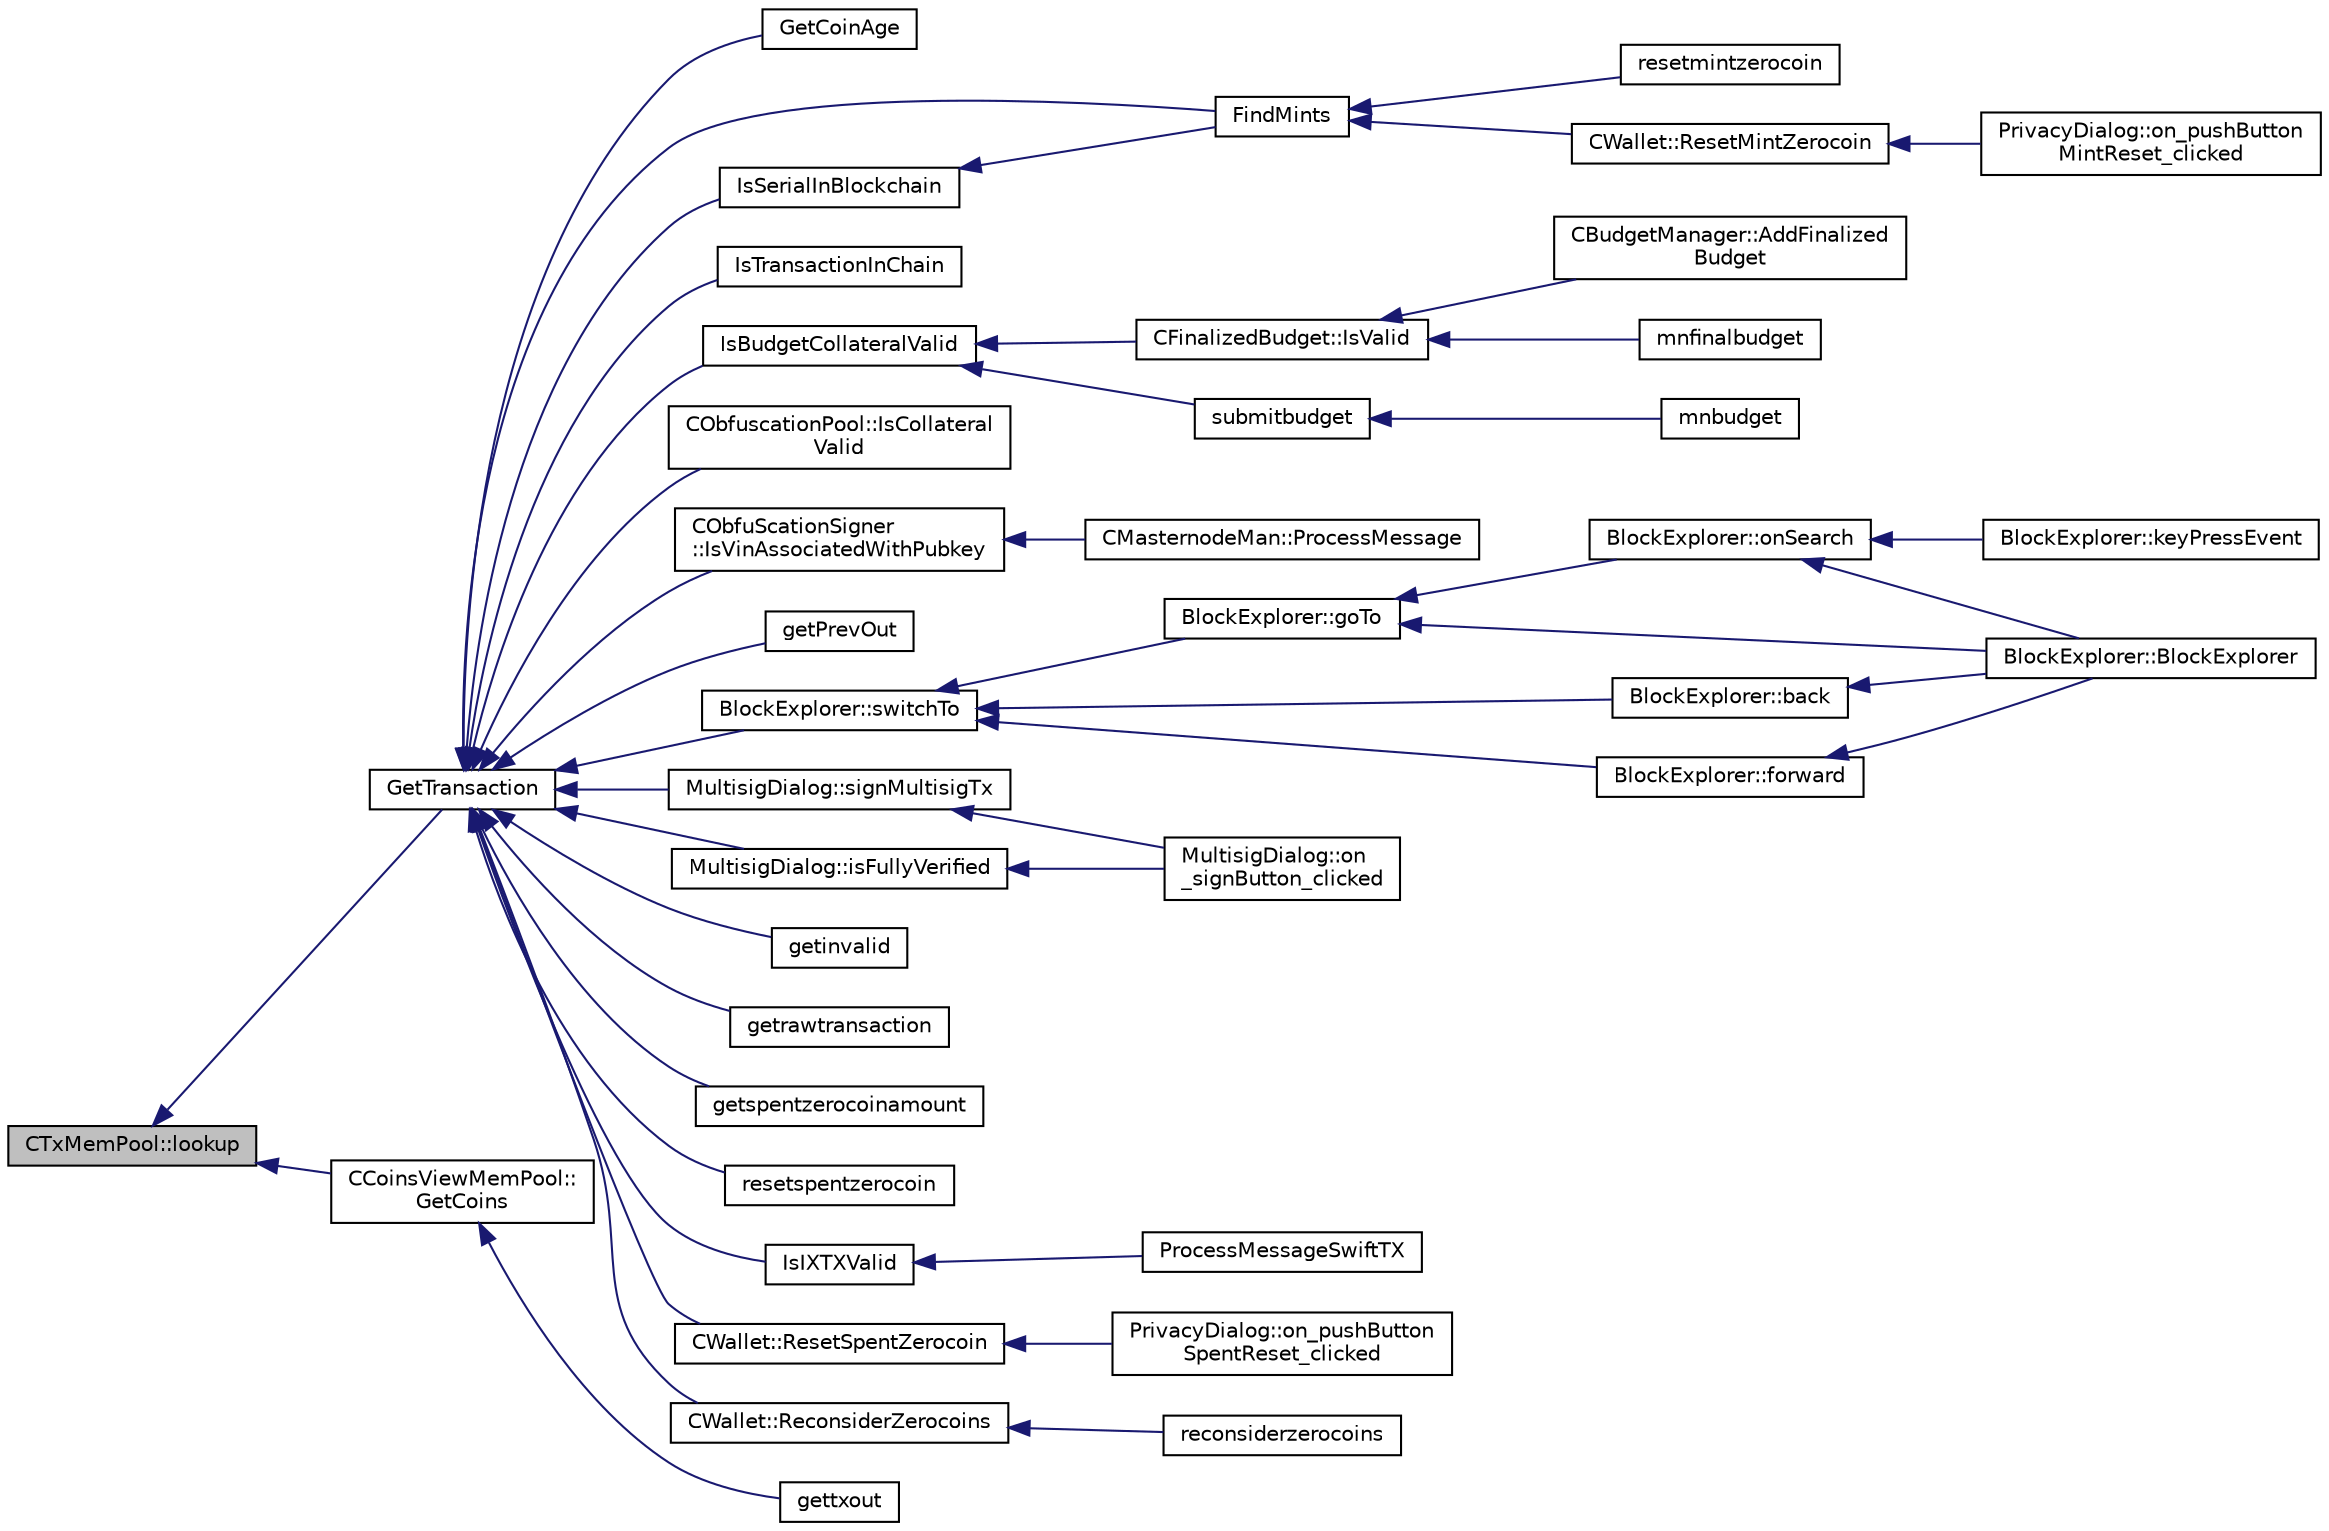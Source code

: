 digraph "CTxMemPool::lookup"
{
  edge [fontname="Helvetica",fontsize="10",labelfontname="Helvetica",labelfontsize="10"];
  node [fontname="Helvetica",fontsize="10",shape=record];
  rankdir="LR";
  Node217 [label="CTxMemPool::lookup",height=0.2,width=0.4,color="black", fillcolor="grey75", style="filled", fontcolor="black"];
  Node217 -> Node218 [dir="back",color="midnightblue",fontsize="10",style="solid",fontname="Helvetica"];
  Node218 [label="GetTransaction",height=0.2,width=0.4,color="black", fillcolor="white", style="filled",URL="$transaction_8cpp.html#a044ae412844f02db690466dd24d9bb71",tooltip="Return transaction in tx, and if it was found inside a block, its hash is placed in hashBlock..."];
  Node218 -> Node219 [dir="back",color="midnightblue",fontsize="10",style="solid",fontname="Helvetica"];
  Node219 [label="GetCoinAge",height=0.2,width=0.4,color="black", fillcolor="white", style="filled",URL="$main_8h.html#a21bc4b48fd02104afe1a40b20c1cb6a3"];
  Node218 -> Node220 [dir="back",color="midnightblue",fontsize="10",style="solid",fontname="Helvetica"];
  Node220 [label="FindMints",height=0.2,width=0.4,color="black", fillcolor="white", style="filled",URL="$main_8h.html#a5bdf923beb5f3417fd033c28216b6acb"];
  Node220 -> Node221 [dir="back",color="midnightblue",fontsize="10",style="solid",fontname="Helvetica"];
  Node221 [label="resetmintzerocoin",height=0.2,width=0.4,color="black", fillcolor="white", style="filled",URL="$rpcwallet_8cpp.html#a9336d9bdaa3e1ebb98fb2cc6fdef1d9b"];
  Node220 -> Node222 [dir="back",color="midnightblue",fontsize="10",style="solid",fontname="Helvetica"];
  Node222 [label="CWallet::ResetMintZerocoin",height=0.2,width=0.4,color="black", fillcolor="white", style="filled",URL="$class_c_wallet.html#a48b81fb27683fe4693a7385909dcd391"];
  Node222 -> Node223 [dir="back",color="midnightblue",fontsize="10",style="solid",fontname="Helvetica"];
  Node223 [label="PrivacyDialog::on_pushButton\lMintReset_clicked",height=0.2,width=0.4,color="black", fillcolor="white", style="filled",URL="$class_privacy_dialog.html#a1a50924516087ce5810b2b2831567a31"];
  Node218 -> Node224 [dir="back",color="midnightblue",fontsize="10",style="solid",fontname="Helvetica"];
  Node224 [label="IsSerialInBlockchain",height=0.2,width=0.4,color="black", fillcolor="white", style="filled",URL="$main_8h.html#a1a986f7c3a557068daa8fa72f7daf3e6"];
  Node224 -> Node220 [dir="back",color="midnightblue",fontsize="10",style="solid",fontname="Helvetica"];
  Node218 -> Node225 [dir="back",color="midnightblue",fontsize="10",style="solid",fontname="Helvetica"];
  Node225 [label="IsTransactionInChain",height=0.2,width=0.4,color="black", fillcolor="white", style="filled",URL="$main_8h.html#acf680d8592846483eb46cb87478cee95"];
  Node218 -> Node226 [dir="back",color="midnightblue",fontsize="10",style="solid",fontname="Helvetica"];
  Node226 [label="IsBudgetCollateralValid",height=0.2,width=0.4,color="black", fillcolor="white", style="filled",URL="$masternode-budget_8h.html#af987fefd1417be5dcd356634986dbf83"];
  Node226 -> Node227 [dir="back",color="midnightblue",fontsize="10",style="solid",fontname="Helvetica"];
  Node227 [label="CFinalizedBudget::IsValid",height=0.2,width=0.4,color="black", fillcolor="white", style="filled",URL="$class_c_finalized_budget.html#ae91a3b63f88979a2cf5252b91b9f339d"];
  Node227 -> Node228 [dir="back",color="midnightblue",fontsize="10",style="solid",fontname="Helvetica"];
  Node228 [label="CBudgetManager::AddFinalized\lBudget",height=0.2,width=0.4,color="black", fillcolor="white", style="filled",URL="$class_c_budget_manager.html#a3639ad9a2b26e5d7611f55bbb79723d7"];
  Node227 -> Node229 [dir="back",color="midnightblue",fontsize="10",style="solid",fontname="Helvetica"];
  Node229 [label="mnfinalbudget",height=0.2,width=0.4,color="black", fillcolor="white", style="filled",URL="$rpcmasternode-budget_8cpp.html#a9377cde49f5b62904aafb46d7d3c5e7c"];
  Node226 -> Node230 [dir="back",color="midnightblue",fontsize="10",style="solid",fontname="Helvetica"];
  Node230 [label="submitbudget",height=0.2,width=0.4,color="black", fillcolor="white", style="filled",URL="$rpcmasternode-budget_8cpp.html#a7567b2accf3b6fd9ae5a98b9e6506e9e"];
  Node230 -> Node231 [dir="back",color="midnightblue",fontsize="10",style="solid",fontname="Helvetica"];
  Node231 [label="mnbudget",height=0.2,width=0.4,color="black", fillcolor="white", style="filled",URL="$rpcmasternode-budget_8cpp.html#aeabbf924be4d2ce4bedb28a394e1fc6b"];
  Node218 -> Node232 [dir="back",color="midnightblue",fontsize="10",style="solid",fontname="Helvetica"];
  Node232 [label="CObfuscationPool::IsCollateral\lValid",height=0.2,width=0.4,color="black", fillcolor="white", style="filled",URL="$class_c_obfuscation_pool.html#a821ebbd4ae62c5ad7e80e24a3038bdec",tooltip="If the collateral is valid given by a client. "];
  Node218 -> Node233 [dir="back",color="midnightblue",fontsize="10",style="solid",fontname="Helvetica"];
  Node233 [label="CObfuScationSigner\l::IsVinAssociatedWithPubkey",height=0.2,width=0.4,color="black", fillcolor="white", style="filled",URL="$class_c_obfu_scation_signer.html#ae52356535949db63ac24a3815c0ca117",tooltip="Is the inputs associated with this public key? (and there is 10000 DIV - checking if valid masternode..."];
  Node233 -> Node234 [dir="back",color="midnightblue",fontsize="10",style="solid",fontname="Helvetica"];
  Node234 [label="CMasternodeMan::ProcessMessage",height=0.2,width=0.4,color="black", fillcolor="white", style="filled",URL="$class_c_masternode_man.html#ae3e5d263cebdcd932eca49caeadce9aa"];
  Node218 -> Node235 [dir="back",color="midnightblue",fontsize="10",style="solid",fontname="Helvetica"];
  Node235 [label="getPrevOut",height=0.2,width=0.4,color="black", fillcolor="white", style="filled",URL="$blockexplorer_8h.html#ade846262ab59cf467f3bff6c3a31a52c"];
  Node218 -> Node236 [dir="back",color="midnightblue",fontsize="10",style="solid",fontname="Helvetica"];
  Node236 [label="BlockExplorer::switchTo",height=0.2,width=0.4,color="black", fillcolor="white", style="filled",URL="$class_block_explorer.html#a24d6353efb00436dd029e234e3a86121"];
  Node236 -> Node237 [dir="back",color="midnightblue",fontsize="10",style="solid",fontname="Helvetica"];
  Node237 [label="BlockExplorer::goTo",height=0.2,width=0.4,color="black", fillcolor="white", style="filled",URL="$class_block_explorer.html#a32a642323bf89030d4f3519d79893ccd"];
  Node237 -> Node238 [dir="back",color="midnightblue",fontsize="10",style="solid",fontname="Helvetica"];
  Node238 [label="BlockExplorer::BlockExplorer",height=0.2,width=0.4,color="black", fillcolor="white", style="filled",URL="$class_block_explorer.html#aa1824a81f9b6d20dce7be419170ea02b"];
  Node237 -> Node239 [dir="back",color="midnightblue",fontsize="10",style="solid",fontname="Helvetica"];
  Node239 [label="BlockExplorer::onSearch",height=0.2,width=0.4,color="black", fillcolor="white", style="filled",URL="$class_block_explorer.html#a5d9b6b07b7a7cb14c9731950d76074a4"];
  Node239 -> Node238 [dir="back",color="midnightblue",fontsize="10",style="solid",fontname="Helvetica"];
  Node239 -> Node240 [dir="back",color="midnightblue",fontsize="10",style="solid",fontname="Helvetica"];
  Node240 [label="BlockExplorer::keyPressEvent",height=0.2,width=0.4,color="black", fillcolor="white", style="filled",URL="$class_block_explorer.html#ae64a065d31adf1c1411dc1810cdd576c"];
  Node236 -> Node241 [dir="back",color="midnightblue",fontsize="10",style="solid",fontname="Helvetica"];
  Node241 [label="BlockExplorer::back",height=0.2,width=0.4,color="black", fillcolor="white", style="filled",URL="$class_block_explorer.html#aed5a84d4c9691f29721829eca6023169"];
  Node241 -> Node238 [dir="back",color="midnightblue",fontsize="10",style="solid",fontname="Helvetica"];
  Node236 -> Node242 [dir="back",color="midnightblue",fontsize="10",style="solid",fontname="Helvetica"];
  Node242 [label="BlockExplorer::forward",height=0.2,width=0.4,color="black", fillcolor="white", style="filled",URL="$class_block_explorer.html#a062131c18869d12dc393775f3695e89f"];
  Node242 -> Node238 [dir="back",color="midnightblue",fontsize="10",style="solid",fontname="Helvetica"];
  Node218 -> Node243 [dir="back",color="midnightblue",fontsize="10",style="solid",fontname="Helvetica"];
  Node243 [label="MultisigDialog::signMultisigTx",height=0.2,width=0.4,color="black", fillcolor="white", style="filled",URL="$class_multisig_dialog.html#accd639f522281361bdf409e88909eb98"];
  Node243 -> Node244 [dir="back",color="midnightblue",fontsize="10",style="solid",fontname="Helvetica"];
  Node244 [label="MultisigDialog::on\l_signButton_clicked",height=0.2,width=0.4,color="black", fillcolor="white", style="filled",URL="$class_multisig_dialog.html#a5fdc6c2578e0f4e2f7900a3723d223ae"];
  Node218 -> Node245 [dir="back",color="midnightblue",fontsize="10",style="solid",fontname="Helvetica"];
  Node245 [label="MultisigDialog::isFullyVerified",height=0.2,width=0.4,color="black", fillcolor="white", style="filled",URL="$class_multisig_dialog.html#a3e11d93578e92591af343b003b817dfe"];
  Node245 -> Node244 [dir="back",color="midnightblue",fontsize="10",style="solid",fontname="Helvetica"];
  Node218 -> Node246 [dir="back",color="midnightblue",fontsize="10",style="solid",fontname="Helvetica"];
  Node246 [label="getinvalid",height=0.2,width=0.4,color="black", fillcolor="white", style="filled",URL="$rpcblockchain_8cpp.html#a1a8c56576372cf3e61515c4b7b55e60f"];
  Node218 -> Node247 [dir="back",color="midnightblue",fontsize="10",style="solid",fontname="Helvetica"];
  Node247 [label="getrawtransaction",height=0.2,width=0.4,color="black", fillcolor="white", style="filled",URL="$rpcrawtransaction_8cpp.html#a12e1b8a05d99d1544e5343c2282cc55a"];
  Node218 -> Node248 [dir="back",color="midnightblue",fontsize="10",style="solid",fontname="Helvetica"];
  Node248 [label="getspentzerocoinamount",height=0.2,width=0.4,color="black", fillcolor="white", style="filled",URL="$rpcrawtransaction_8cpp.html#af1e6a7813ea10b5897295724b9f06dfb"];
  Node218 -> Node249 [dir="back",color="midnightblue",fontsize="10",style="solid",fontname="Helvetica"];
  Node249 [label="resetspentzerocoin",height=0.2,width=0.4,color="black", fillcolor="white", style="filled",URL="$rpcwallet_8cpp.html#afb44b523a9bdf20668ec1e8f2161aa1a"];
  Node218 -> Node250 [dir="back",color="midnightblue",fontsize="10",style="solid",fontname="Helvetica"];
  Node250 [label="IsIXTXValid",height=0.2,width=0.4,color="black", fillcolor="white", style="filled",URL="$swifttx_8h.html#a091b5dc50769595bb701d5f85ca475e5"];
  Node250 -> Node251 [dir="back",color="midnightblue",fontsize="10",style="solid",fontname="Helvetica"];
  Node251 [label="ProcessMessageSwiftTX",height=0.2,width=0.4,color="black", fillcolor="white", style="filled",URL="$swifttx_8h.html#a155e5c12fe35b2b4129c46ba9b66b06f"];
  Node218 -> Node252 [dir="back",color="midnightblue",fontsize="10",style="solid",fontname="Helvetica"];
  Node252 [label="CWallet::ResetSpentZerocoin",height=0.2,width=0.4,color="black", fillcolor="white", style="filled",URL="$class_c_wallet.html#abc70af84f54700a62cf8ef530f6faaaa"];
  Node252 -> Node253 [dir="back",color="midnightblue",fontsize="10",style="solid",fontname="Helvetica"];
  Node253 [label="PrivacyDialog::on_pushButton\lSpentReset_clicked",height=0.2,width=0.4,color="black", fillcolor="white", style="filled",URL="$class_privacy_dialog.html#a4bbf07a37a93225e0ef7806d77ff3264"];
  Node218 -> Node254 [dir="back",color="midnightblue",fontsize="10",style="solid",fontname="Helvetica"];
  Node254 [label="CWallet::ReconsiderZerocoins",height=0.2,width=0.4,color="black", fillcolor="white", style="filled",URL="$class_c_wallet.html#ae0d869b52e1efd245bd5fcbbff925531"];
  Node254 -> Node255 [dir="back",color="midnightblue",fontsize="10",style="solid",fontname="Helvetica"];
  Node255 [label="reconsiderzerocoins",height=0.2,width=0.4,color="black", fillcolor="white", style="filled",URL="$rpcwallet_8cpp.html#a2e2e1892b694084c83714431479f5c7a"];
  Node217 -> Node256 [dir="back",color="midnightblue",fontsize="10",style="solid",fontname="Helvetica"];
  Node256 [label="CCoinsViewMemPool::\lGetCoins",height=0.2,width=0.4,color="black", fillcolor="white", style="filled",URL="$class_c_coins_view_mem_pool.html#a1a4a556821b1680ff4b73758c8a1e471",tooltip="Retrieve the CCoins (unspent transaction outputs) for a given txid. "];
  Node256 -> Node257 [dir="back",color="midnightblue",fontsize="10",style="solid",fontname="Helvetica"];
  Node257 [label="gettxout",height=0.2,width=0.4,color="black", fillcolor="white", style="filled",URL="$rpcblockchain_8cpp.html#a1982f7877ed6e83102671c67c4ec6450"];
}
